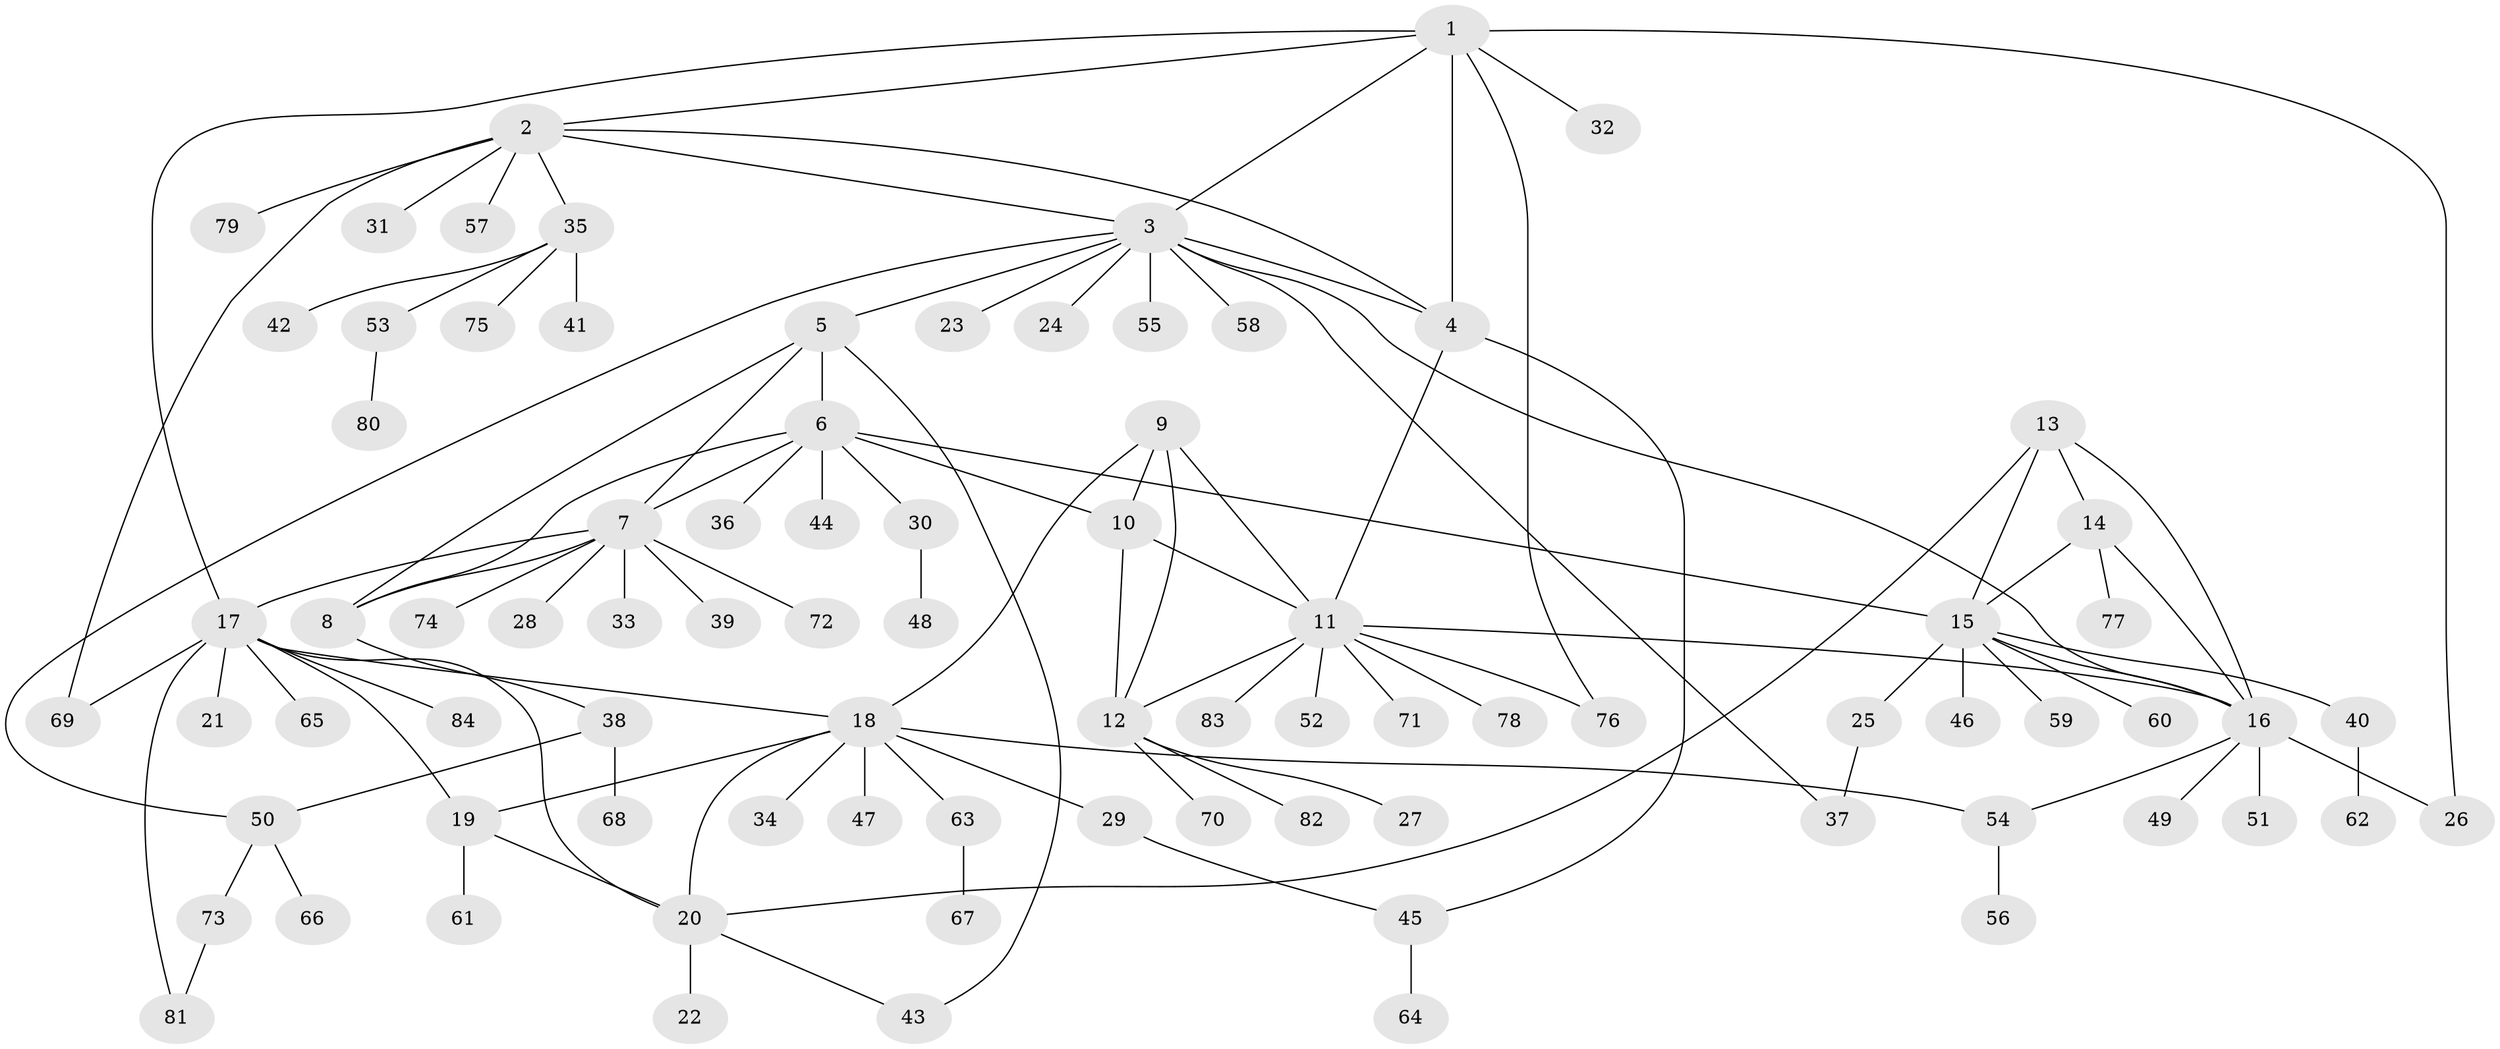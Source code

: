 // Generated by graph-tools (version 1.1) at 2025/11/02/27/25 16:11:36]
// undirected, 84 vertices, 113 edges
graph export_dot {
graph [start="1"]
  node [color=gray90,style=filled];
  1;
  2;
  3;
  4;
  5;
  6;
  7;
  8;
  9;
  10;
  11;
  12;
  13;
  14;
  15;
  16;
  17;
  18;
  19;
  20;
  21;
  22;
  23;
  24;
  25;
  26;
  27;
  28;
  29;
  30;
  31;
  32;
  33;
  34;
  35;
  36;
  37;
  38;
  39;
  40;
  41;
  42;
  43;
  44;
  45;
  46;
  47;
  48;
  49;
  50;
  51;
  52;
  53;
  54;
  55;
  56;
  57;
  58;
  59;
  60;
  61;
  62;
  63;
  64;
  65;
  66;
  67;
  68;
  69;
  70;
  71;
  72;
  73;
  74;
  75;
  76;
  77;
  78;
  79;
  80;
  81;
  82;
  83;
  84;
  1 -- 2;
  1 -- 3;
  1 -- 4;
  1 -- 17;
  1 -- 26;
  1 -- 32;
  1 -- 76;
  2 -- 3;
  2 -- 4;
  2 -- 31;
  2 -- 35;
  2 -- 57;
  2 -- 69;
  2 -- 79;
  3 -- 4;
  3 -- 5;
  3 -- 16;
  3 -- 23;
  3 -- 24;
  3 -- 37;
  3 -- 50;
  3 -- 55;
  3 -- 58;
  4 -- 11;
  4 -- 45;
  5 -- 6;
  5 -- 7;
  5 -- 8;
  5 -- 43;
  6 -- 7;
  6 -- 8;
  6 -- 10;
  6 -- 15;
  6 -- 30;
  6 -- 36;
  6 -- 44;
  7 -- 8;
  7 -- 17;
  7 -- 28;
  7 -- 33;
  7 -- 39;
  7 -- 72;
  7 -- 74;
  8 -- 38;
  9 -- 10;
  9 -- 11;
  9 -- 12;
  9 -- 18;
  10 -- 11;
  10 -- 12;
  11 -- 12;
  11 -- 16;
  11 -- 52;
  11 -- 71;
  11 -- 76;
  11 -- 78;
  11 -- 83;
  12 -- 27;
  12 -- 70;
  12 -- 82;
  13 -- 14;
  13 -- 15;
  13 -- 16;
  13 -- 20;
  14 -- 15;
  14 -- 16;
  14 -- 77;
  15 -- 16;
  15 -- 25;
  15 -- 40;
  15 -- 46;
  15 -- 59;
  15 -- 60;
  16 -- 26;
  16 -- 49;
  16 -- 51;
  16 -- 54;
  17 -- 18;
  17 -- 19;
  17 -- 20;
  17 -- 21;
  17 -- 65;
  17 -- 69;
  17 -- 81;
  17 -- 84;
  18 -- 19;
  18 -- 20;
  18 -- 29;
  18 -- 34;
  18 -- 47;
  18 -- 54;
  18 -- 63;
  19 -- 20;
  19 -- 61;
  20 -- 22;
  20 -- 43;
  25 -- 37;
  29 -- 45;
  30 -- 48;
  35 -- 41;
  35 -- 42;
  35 -- 53;
  35 -- 75;
  38 -- 50;
  38 -- 68;
  40 -- 62;
  45 -- 64;
  50 -- 66;
  50 -- 73;
  53 -- 80;
  54 -- 56;
  63 -- 67;
  73 -- 81;
}
